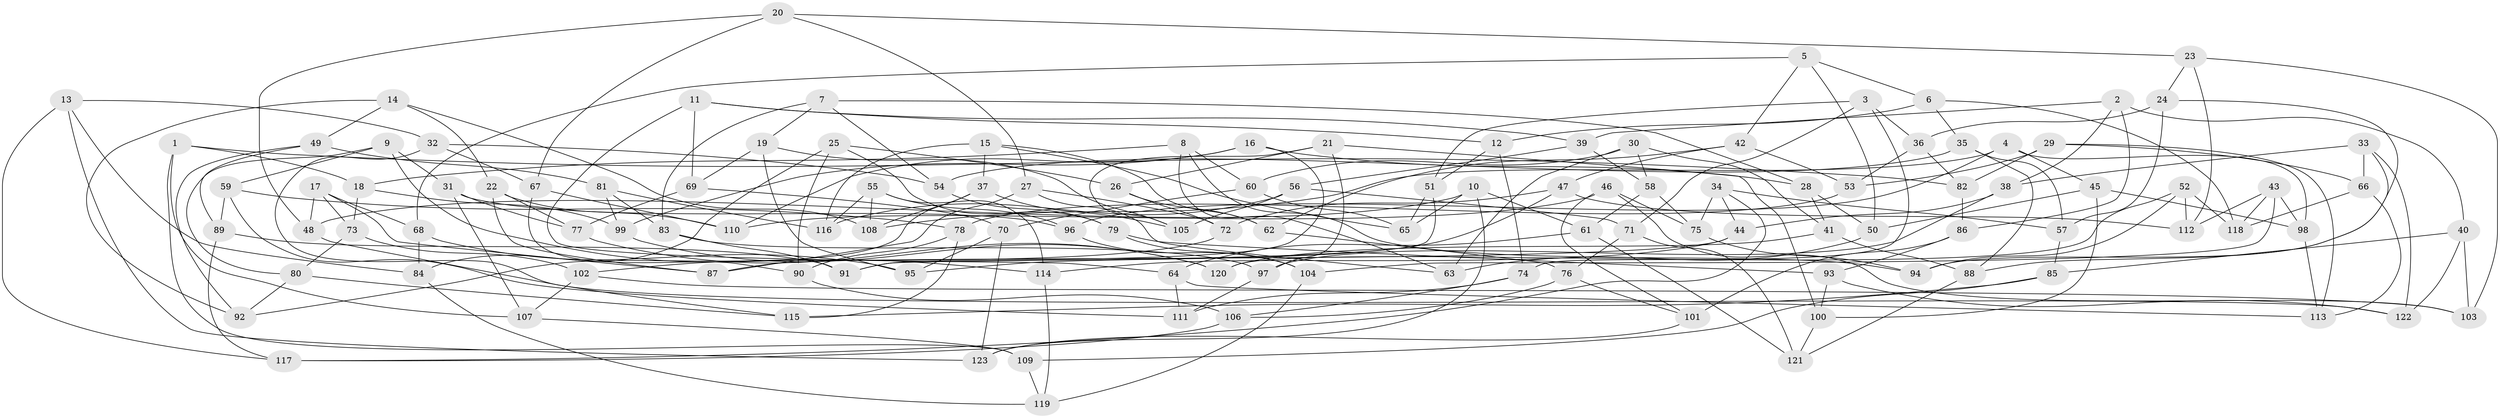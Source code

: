 // coarse degree distribution, {5: 0.011627906976744186, 4: 0.5581395348837209, 6: 0.4186046511627907, 3: 0.011627906976744186}
// Generated by graph-tools (version 1.1) at 2025/24/03/03/25 07:24:30]
// undirected, 123 vertices, 246 edges
graph export_dot {
graph [start="1"]
  node [color=gray90,style=filled];
  1;
  2;
  3;
  4;
  5;
  6;
  7;
  8;
  9;
  10;
  11;
  12;
  13;
  14;
  15;
  16;
  17;
  18;
  19;
  20;
  21;
  22;
  23;
  24;
  25;
  26;
  27;
  28;
  29;
  30;
  31;
  32;
  33;
  34;
  35;
  36;
  37;
  38;
  39;
  40;
  41;
  42;
  43;
  44;
  45;
  46;
  47;
  48;
  49;
  50;
  51;
  52;
  53;
  54;
  55;
  56;
  57;
  58;
  59;
  60;
  61;
  62;
  63;
  64;
  65;
  66;
  67;
  68;
  69;
  70;
  71;
  72;
  73;
  74;
  75;
  76;
  77;
  78;
  79;
  80;
  81;
  82;
  83;
  84;
  85;
  86;
  87;
  88;
  89;
  90;
  91;
  92;
  93;
  94;
  95;
  96;
  97;
  98;
  99;
  100;
  101;
  102;
  103;
  104;
  105;
  106;
  107;
  108;
  109;
  110;
  111;
  112;
  113;
  114;
  115;
  116;
  117;
  118;
  119;
  120;
  121;
  122;
  123;
  1 -- 18;
  1 -- 82;
  1 -- 109;
  1 -- 107;
  2 -- 40;
  2 -- 39;
  2 -- 38;
  2 -- 86;
  3 -- 51;
  3 -- 71;
  3 -- 74;
  3 -- 36;
  4 -- 98;
  4 -- 45;
  4 -- 96;
  4 -- 108;
  5 -- 68;
  5 -- 50;
  5 -- 6;
  5 -- 42;
  6 -- 35;
  6 -- 12;
  6 -- 118;
  7 -- 28;
  7 -- 19;
  7 -- 54;
  7 -- 83;
  8 -- 60;
  8 -- 18;
  8 -- 63;
  8 -- 94;
  9 -- 114;
  9 -- 80;
  9 -- 31;
  9 -- 59;
  10 -- 65;
  10 -- 123;
  10 -- 48;
  10 -- 61;
  11 -- 39;
  11 -- 12;
  11 -- 64;
  11 -- 69;
  12 -- 74;
  12 -- 51;
  13 -- 84;
  13 -- 32;
  13 -- 117;
  13 -- 123;
  14 -- 22;
  14 -- 92;
  14 -- 108;
  14 -- 49;
  15 -- 116;
  15 -- 65;
  15 -- 62;
  15 -- 37;
  16 -- 110;
  16 -- 99;
  16 -- 28;
  16 -- 91;
  17 -- 87;
  17 -- 68;
  17 -- 48;
  17 -- 73;
  18 -- 99;
  18 -- 73;
  19 -- 95;
  19 -- 105;
  19 -- 69;
  20 -- 27;
  20 -- 48;
  20 -- 67;
  20 -- 23;
  21 -- 26;
  21 -- 105;
  21 -- 100;
  21 -- 97;
  22 -- 77;
  22 -- 87;
  22 -- 110;
  23 -- 24;
  23 -- 112;
  23 -- 103;
  24 -- 94;
  24 -- 57;
  24 -- 36;
  25 -- 84;
  25 -- 79;
  25 -- 90;
  25 -- 26;
  26 -- 62;
  26 -- 72;
  27 -- 63;
  27 -- 87;
  27 -- 72;
  28 -- 50;
  28 -- 41;
  29 -- 66;
  29 -- 82;
  29 -- 113;
  29 -- 53;
  30 -- 60;
  30 -- 41;
  30 -- 63;
  30 -- 58;
  31 -- 96;
  31 -- 107;
  31 -- 77;
  32 -- 122;
  32 -- 54;
  32 -- 67;
  33 -- 88;
  33 -- 38;
  33 -- 122;
  33 -- 66;
  34 -- 44;
  34 -- 117;
  34 -- 57;
  34 -- 75;
  35 -- 88;
  35 -- 57;
  35 -- 54;
  36 -- 82;
  36 -- 53;
  37 -- 108;
  37 -- 92;
  37 -- 105;
  38 -- 97;
  38 -- 44;
  39 -- 56;
  39 -- 58;
  40 -- 103;
  40 -- 122;
  40 -- 85;
  41 -- 88;
  41 -- 120;
  42 -- 47;
  42 -- 62;
  42 -- 53;
  43 -- 112;
  43 -- 98;
  43 -- 104;
  43 -- 118;
  44 -- 87;
  44 -- 114;
  45 -- 100;
  45 -- 50;
  45 -- 98;
  46 -- 103;
  46 -- 75;
  46 -- 101;
  46 -- 110;
  47 -- 95;
  47 -- 72;
  47 -- 112;
  48 -- 115;
  49 -- 89;
  49 -- 92;
  49 -- 81;
  50 -- 63;
  51 -- 91;
  51 -- 65;
  52 -- 94;
  52 -- 118;
  52 -- 112;
  52 -- 120;
  53 -- 78;
  54 -- 79;
  55 -- 96;
  55 -- 108;
  55 -- 114;
  55 -- 116;
  56 -- 71;
  56 -- 105;
  56 -- 116;
  57 -- 85;
  58 -- 75;
  58 -- 61;
  59 -- 78;
  59 -- 111;
  59 -- 89;
  60 -- 70;
  60 -- 65;
  61 -- 121;
  61 -- 64;
  62 -- 76;
  64 -- 113;
  64 -- 111;
  66 -- 113;
  66 -- 118;
  67 -- 90;
  67 -- 110;
  68 -- 84;
  68 -- 95;
  69 -- 70;
  69 -- 77;
  70 -- 95;
  70 -- 123;
  71 -- 121;
  71 -- 76;
  72 -- 102;
  73 -- 102;
  73 -- 80;
  74 -- 111;
  74 -- 106;
  75 -- 94;
  76 -- 106;
  76 -- 101;
  77 -- 120;
  78 -- 115;
  78 -- 90;
  79 -- 93;
  79 -- 104;
  80 -- 115;
  80 -- 92;
  81 -- 83;
  81 -- 116;
  81 -- 99;
  82 -- 86;
  83 -- 91;
  83 -- 97;
  84 -- 119;
  85 -- 115;
  85 -- 109;
  86 -- 101;
  86 -- 93;
  88 -- 121;
  89 -- 117;
  89 -- 91;
  90 -- 106;
  93 -- 100;
  93 -- 122;
  96 -- 104;
  97 -- 111;
  98 -- 113;
  99 -- 120;
  100 -- 121;
  101 -- 123;
  102 -- 107;
  102 -- 103;
  104 -- 119;
  106 -- 117;
  107 -- 109;
  109 -- 119;
  114 -- 119;
}
